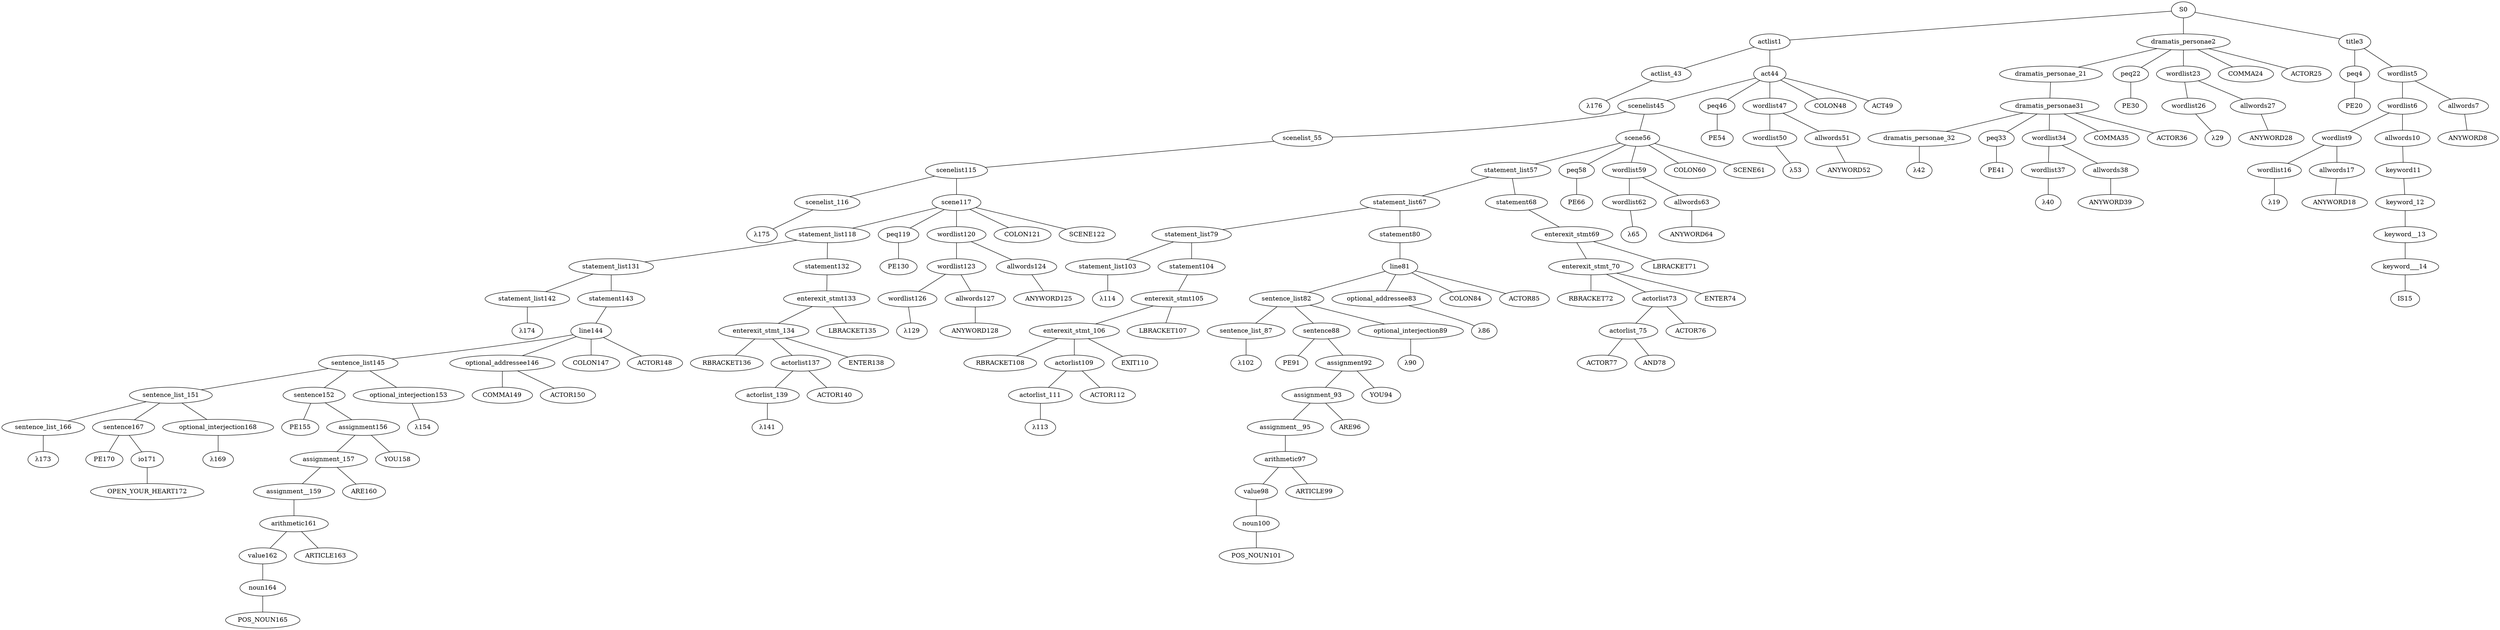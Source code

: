 strict graph {
	S0 -- actlist1
	S0 -- dramatis_personae2
	S0 -- title3

	title3 -- peq4
	title3 -- wordlist5

	wordlist5 -- wordlist6
	wordlist5 -- allwords7

	allwords7 -- ANYWORD8


	wordlist6 -- wordlist9
	wordlist6 -- allwords10

	allwords10 -- keyword11

	keyword11 -- keyword_12

	keyword_12 -- keyword__13

	keyword__13 -- keyword___14

	keyword___14 -- IS15


	wordlist9 -- wordlist16
	wordlist9 -- allwords17

	allwords17 -- ANYWORD18


	wordlist16 -- λ19

	peq4 -- PE20


	dramatis_personae2 -- dramatis_personae_21
	dramatis_personae2 -- peq22
	dramatis_personae2 -- wordlist23
	dramatis_personae2 -- COMMA24
	dramatis_personae2 -- ACTOR25



	wordlist23 -- wordlist26
	wordlist23 -- allwords27

	allwords27 -- ANYWORD28


	wordlist26 -- λ29

	peq22 -- PE30


	dramatis_personae_21 -- dramatis_personae31

	dramatis_personae31 -- dramatis_personae_32
	dramatis_personae31 -- peq33
	dramatis_personae31 -- wordlist34
	dramatis_personae31 -- COMMA35
	dramatis_personae31 -- ACTOR36



	wordlist34 -- wordlist37
	wordlist34 -- allwords38

	allwords38 -- ANYWORD39


	wordlist37 -- λ40

	peq33 -- PE41


	dramatis_personae_32 -- λ42

	actlist1 -- actlist_43
	actlist1 -- act44

	act44 -- scenelist45
	act44 -- peq46
	act44 -- wordlist47
	act44 -- COLON48
	act44 -- ACT49



	wordlist47 -- wordlist50
	wordlist47 -- allwords51

	allwords51 -- ANYWORD52


	wordlist50 -- λ53

	peq46 -- PE54


	scenelist45 -- scenelist_55
	scenelist45 -- scene56

	scene56 -- statement_list57
	scene56 -- peq58
	scene56 -- wordlist59
	scene56 -- COLON60
	scene56 -- SCENE61



	wordlist59 -- wordlist62
	wordlist59 -- allwords63

	allwords63 -- ANYWORD64


	wordlist62 -- λ65

	peq58 -- PE66


	statement_list57 -- statement_list67
	statement_list57 -- statement68

	statement68 -- enterexit_stmt69

	enterexit_stmt69 -- enterexit_stmt_70
	enterexit_stmt69 -- LBRACKET71


	enterexit_stmt_70 -- RBRACKET72
	enterexit_stmt_70 -- actorlist73
	enterexit_stmt_70 -- ENTER74


	actorlist73 -- actorlist_75
	actorlist73 -- ACTOR76


	actorlist_75 -- ACTOR77
	actorlist_75 -- AND78




	statement_list67 -- statement_list79
	statement_list67 -- statement80

	statement80 -- line81

	line81 -- sentence_list82
	line81 -- optional_addressee83
	line81 -- COLON84
	line81 -- ACTOR85



	optional_addressee83 -- λ86

	sentence_list82 -- sentence_list_87
	sentence_list82 -- sentence88
	sentence_list82 -- optional_interjection89

	optional_interjection89 -- λ90

	sentence88 -- PE91
	sentence88 -- assignment92

	assignment92 -- assignment_93
	assignment92 -- YOU94


	assignment_93 -- assignment__95
	assignment_93 -- ARE96


	assignment__95 -- arithmetic97

	arithmetic97 -- value98
	arithmetic97 -- ARTICLE99


	value98 -- noun100

	noun100 -- POS_NOUN101



	sentence_list_87 -- λ102

	statement_list79 -- statement_list103
	statement_list79 -- statement104

	statement104 -- enterexit_stmt105

	enterexit_stmt105 -- enterexit_stmt_106
	enterexit_stmt105 -- LBRACKET107


	enterexit_stmt_106 -- RBRACKET108
	enterexit_stmt_106 -- actorlist109
	enterexit_stmt_106 -- EXIT110


	actorlist109 -- actorlist_111
	actorlist109 -- ACTOR112


	actorlist_111 -- λ113


	statement_list103 -- λ114

	scenelist_55 -- scenelist115

	scenelist115 -- scenelist_116
	scenelist115 -- scene117

	scene117 -- statement_list118
	scene117 -- peq119
	scene117 -- wordlist120
	scene117 -- COLON121
	scene117 -- SCENE122



	wordlist120 -- wordlist123
	wordlist120 -- allwords124

	allwords124 -- ANYWORD125


	wordlist123 -- wordlist126
	wordlist123 -- allwords127

	allwords127 -- ANYWORD128


	wordlist126 -- λ129

	peq119 -- PE130


	statement_list118 -- statement_list131
	statement_list118 -- statement132

	statement132 -- enterexit_stmt133

	enterexit_stmt133 -- enterexit_stmt_134
	enterexit_stmt133 -- LBRACKET135


	enterexit_stmt_134 -- RBRACKET136
	enterexit_stmt_134 -- actorlist137
	enterexit_stmt_134 -- ENTER138


	actorlist137 -- actorlist_139
	actorlist137 -- ACTOR140


	actorlist_139 -- λ141


	statement_list131 -- statement_list142
	statement_list131 -- statement143

	statement143 -- line144

	line144 -- sentence_list145
	line144 -- optional_addressee146
	line144 -- COLON147
	line144 -- ACTOR148



	optional_addressee146 -- COMMA149
	optional_addressee146 -- ACTOR150



	sentence_list145 -- sentence_list_151
	sentence_list145 -- sentence152
	sentence_list145 -- optional_interjection153

	optional_interjection153 -- λ154

	sentence152 -- PE155
	sentence152 -- assignment156

	assignment156 -- assignment_157
	assignment156 -- YOU158


	assignment_157 -- assignment__159
	assignment_157 -- ARE160


	assignment__159 -- arithmetic161

	arithmetic161 -- value162
	arithmetic161 -- ARTICLE163


	value162 -- noun164

	noun164 -- POS_NOUN165



	sentence_list_151 -- sentence_list_166
	sentence_list_151 -- sentence167
	sentence_list_151 -- optional_interjection168

	optional_interjection168 -- λ169

	sentence167 -- PE170
	sentence167 -- io171

	io171 -- OPEN_YOUR_HEART172



	sentence_list_166 -- λ173

	statement_list142 -- λ174

	scenelist_116 -- λ175

	actlist_43 -- λ176


}